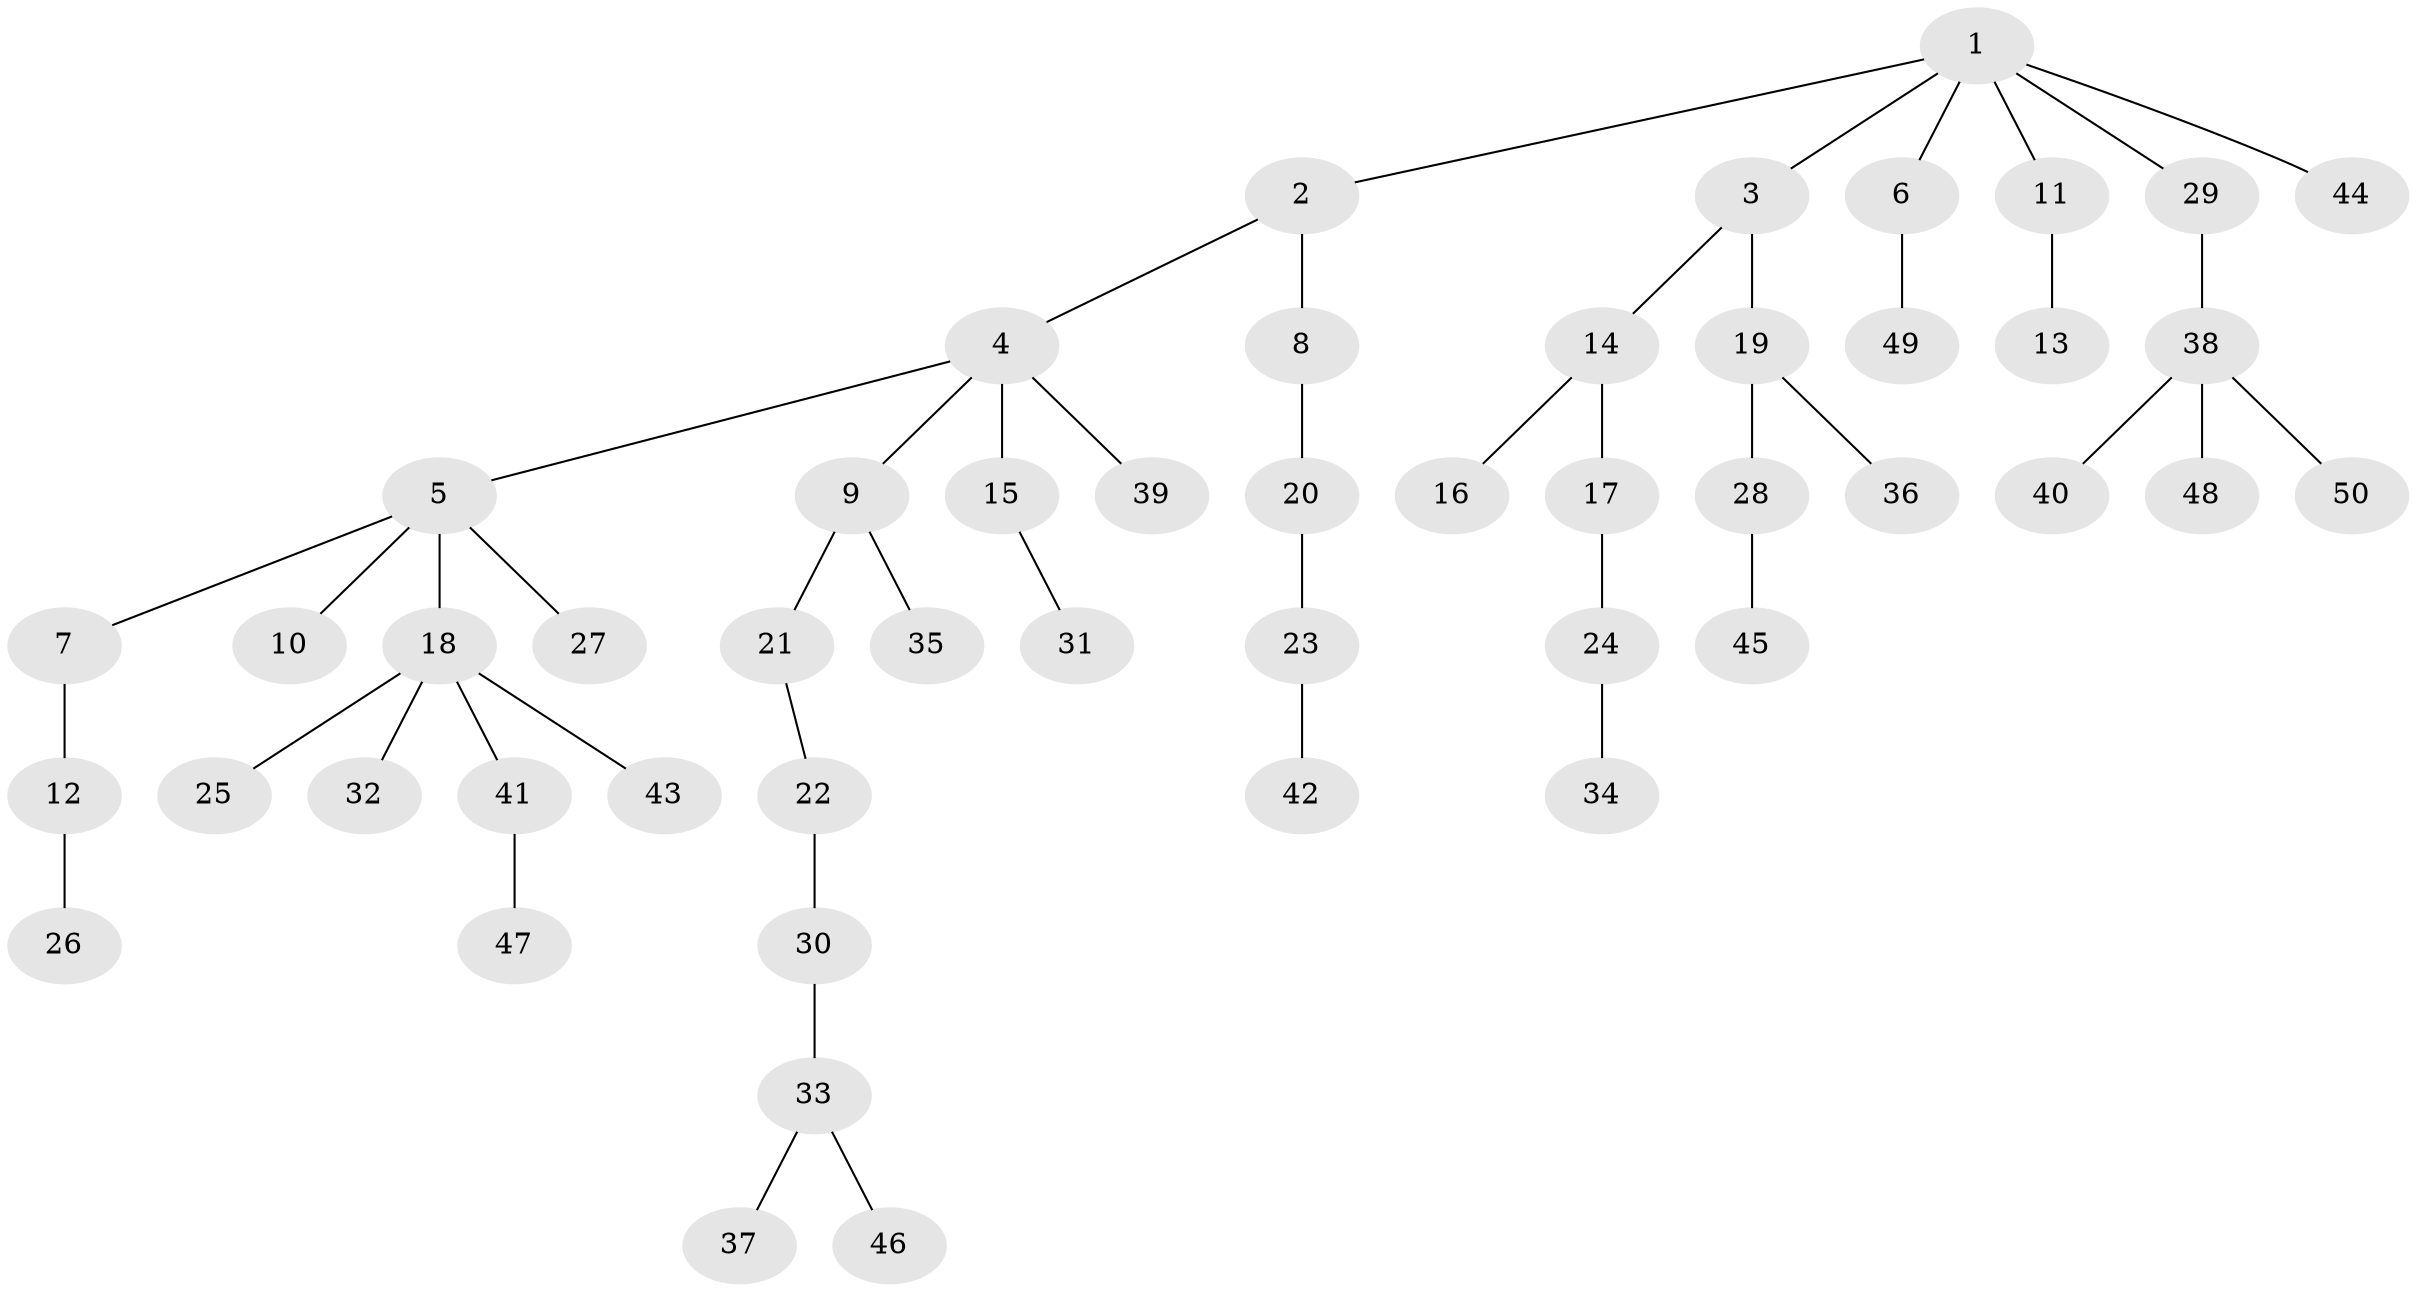 // coarse degree distribution, {7: 0.02857142857142857, 3: 0.11428571428571428, 5: 0.05714285714285714, 2: 0.3142857142857143, 1: 0.4857142857142857}
// Generated by graph-tools (version 1.1) at 2025/19/03/04/25 18:19:07]
// undirected, 50 vertices, 49 edges
graph export_dot {
graph [start="1"]
  node [color=gray90,style=filled];
  1;
  2;
  3;
  4;
  5;
  6;
  7;
  8;
  9;
  10;
  11;
  12;
  13;
  14;
  15;
  16;
  17;
  18;
  19;
  20;
  21;
  22;
  23;
  24;
  25;
  26;
  27;
  28;
  29;
  30;
  31;
  32;
  33;
  34;
  35;
  36;
  37;
  38;
  39;
  40;
  41;
  42;
  43;
  44;
  45;
  46;
  47;
  48;
  49;
  50;
  1 -- 2;
  1 -- 3;
  1 -- 6;
  1 -- 11;
  1 -- 29;
  1 -- 44;
  2 -- 4;
  2 -- 8;
  3 -- 14;
  3 -- 19;
  4 -- 5;
  4 -- 9;
  4 -- 15;
  4 -- 39;
  5 -- 7;
  5 -- 10;
  5 -- 18;
  5 -- 27;
  6 -- 49;
  7 -- 12;
  8 -- 20;
  9 -- 21;
  9 -- 35;
  11 -- 13;
  12 -- 26;
  14 -- 16;
  14 -- 17;
  15 -- 31;
  17 -- 24;
  18 -- 25;
  18 -- 32;
  18 -- 41;
  18 -- 43;
  19 -- 28;
  19 -- 36;
  20 -- 23;
  21 -- 22;
  22 -- 30;
  23 -- 42;
  24 -- 34;
  28 -- 45;
  29 -- 38;
  30 -- 33;
  33 -- 37;
  33 -- 46;
  38 -- 40;
  38 -- 48;
  38 -- 50;
  41 -- 47;
}
